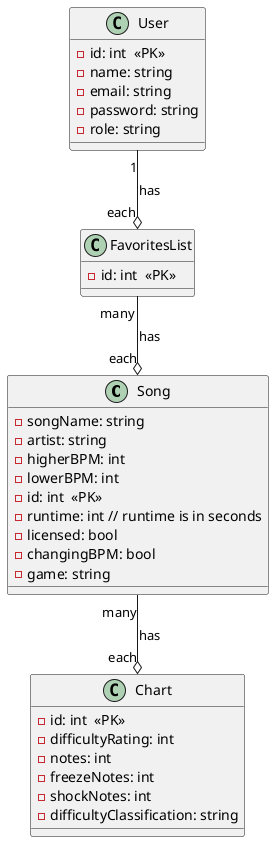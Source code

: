 @startuml

class Song {
    - songName: string
    - artist: string
    - higherBPM: int
    - lowerBPM: int
    - id: int  <<PK>>
    - runtime: int // runtime is in seconds
    - licensed: bool
    - changingBPM: bool
    - game: string
}

class Chart {
    - id: int  <<PK>>
    - difficultyRating: int
    - notes: int
    - freezeNotes: int
    - shockNotes: int
    - difficultyClassification: string
}

class User {
    - id: int  <<PK>>
    - name: string
    - email: string
    - password: string
    - role: string
}

class FavoritesList {
    - id: int  <<PK>>
}

User "1" --o "each" FavoritesList : has
FavoritesList "many" --o "each" Song: has
Song "many" --o "each" Chart : has

@enduml